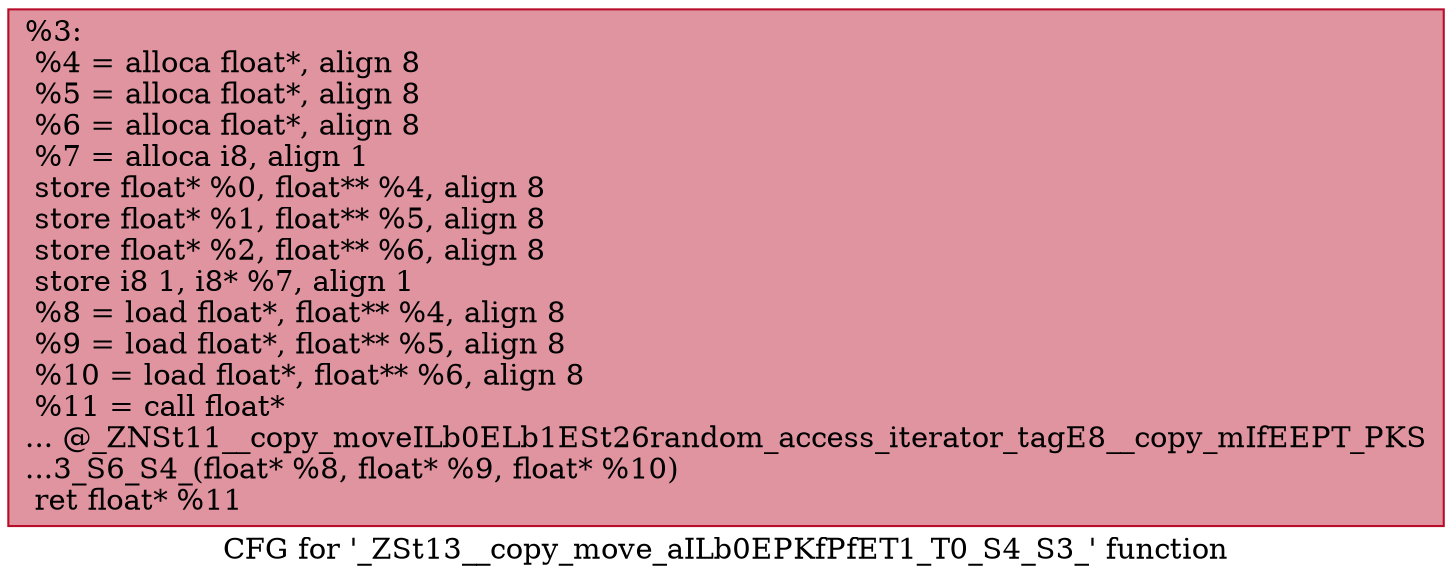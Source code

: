 digraph "CFG for '_ZSt13__copy_move_aILb0EPKfPfET1_T0_S4_S3_' function" {
	label="CFG for '_ZSt13__copy_move_aILb0EPKfPfET1_T0_S4_S3_' function";

	Node0x559363e2e580 [shape=record,color="#b70d28ff", style=filled, fillcolor="#b70d2870",label="{%3:\l  %4 = alloca float*, align 8\l  %5 = alloca float*, align 8\l  %6 = alloca float*, align 8\l  %7 = alloca i8, align 1\l  store float* %0, float** %4, align 8\l  store float* %1, float** %5, align 8\l  store float* %2, float** %6, align 8\l  store i8 1, i8* %7, align 1\l  %8 = load float*, float** %4, align 8\l  %9 = load float*, float** %5, align 8\l  %10 = load float*, float** %6, align 8\l  %11 = call float*\l... @_ZNSt11__copy_moveILb0ELb1ESt26random_access_iterator_tagE8__copy_mIfEEPT_PKS\l...3_S6_S4_(float* %8, float* %9, float* %10)\l  ret float* %11\l}"];
}
